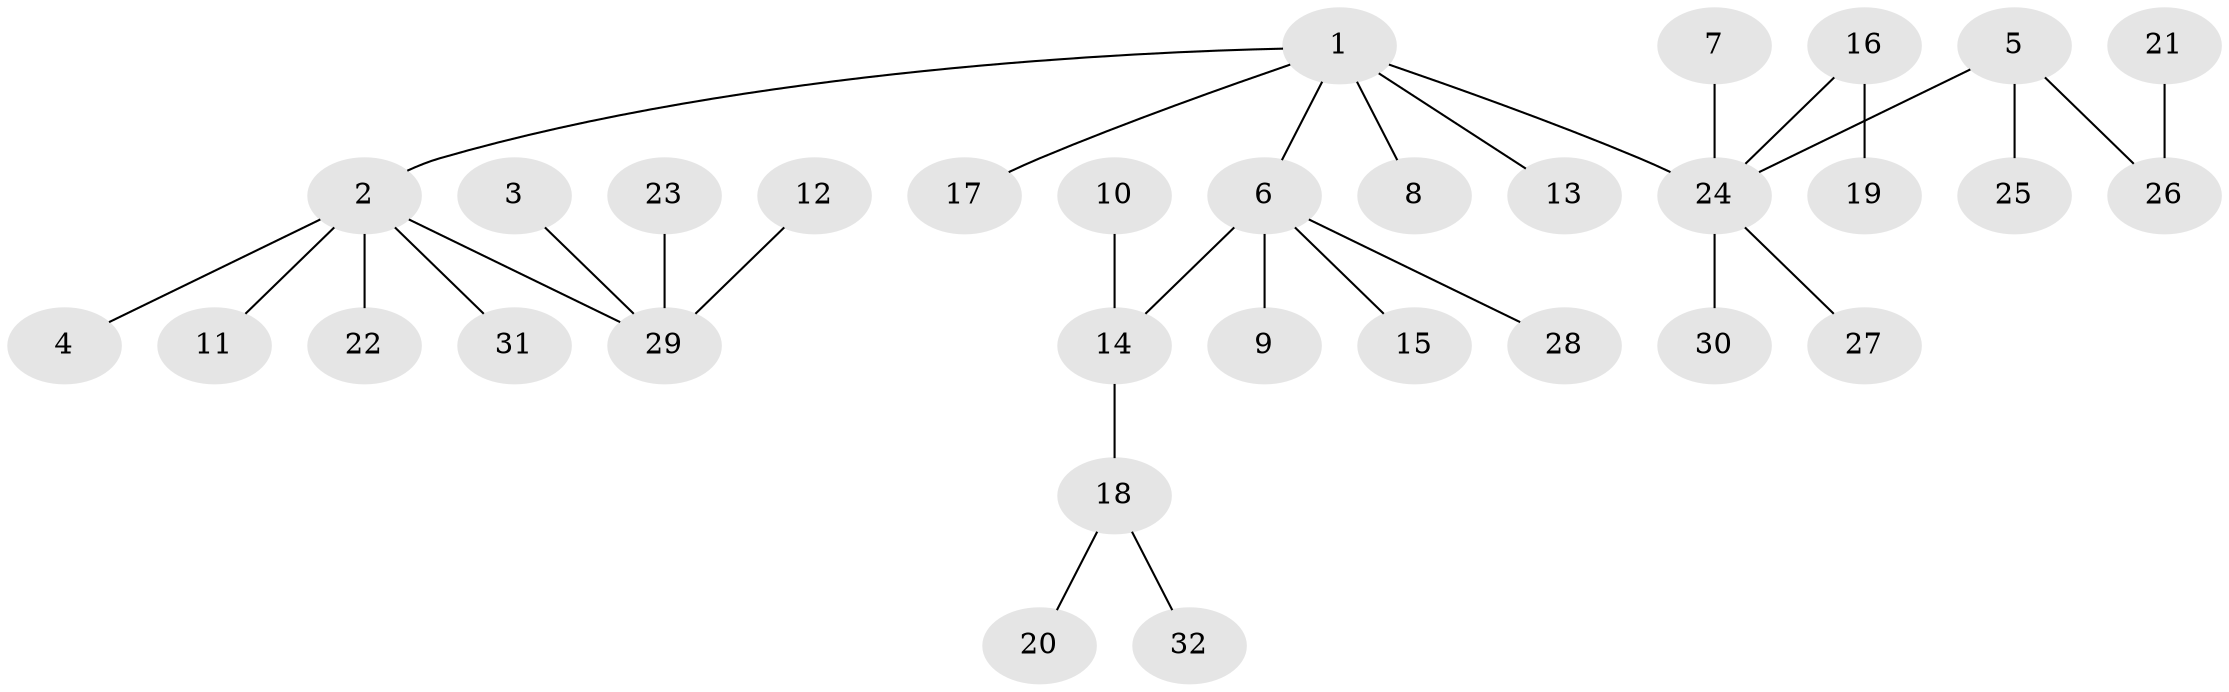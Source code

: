 // original degree distribution, {5: 0.031746031746031744, 7: 0.031746031746031744, 2: 0.23809523809523808, 3: 0.14285714285714285, 1: 0.5238095238095238, 6: 0.015873015873015872, 4: 0.015873015873015872}
// Generated by graph-tools (version 1.1) at 2025/50/03/09/25 03:50:16]
// undirected, 32 vertices, 31 edges
graph export_dot {
graph [start="1"]
  node [color=gray90,style=filled];
  1;
  2;
  3;
  4;
  5;
  6;
  7;
  8;
  9;
  10;
  11;
  12;
  13;
  14;
  15;
  16;
  17;
  18;
  19;
  20;
  21;
  22;
  23;
  24;
  25;
  26;
  27;
  28;
  29;
  30;
  31;
  32;
  1 -- 2 [weight=1.0];
  1 -- 6 [weight=1.0];
  1 -- 8 [weight=1.0];
  1 -- 13 [weight=1.0];
  1 -- 17 [weight=1.0];
  1 -- 24 [weight=1.0];
  2 -- 4 [weight=1.0];
  2 -- 11 [weight=1.0];
  2 -- 22 [weight=1.0];
  2 -- 29 [weight=1.0];
  2 -- 31 [weight=1.0];
  3 -- 29 [weight=1.0];
  5 -- 24 [weight=1.0];
  5 -- 25 [weight=1.0];
  5 -- 26 [weight=1.0];
  6 -- 9 [weight=1.0];
  6 -- 14 [weight=1.0];
  6 -- 15 [weight=1.0];
  6 -- 28 [weight=1.0];
  7 -- 24 [weight=1.0];
  10 -- 14 [weight=1.0];
  12 -- 29 [weight=1.0];
  14 -- 18 [weight=1.0];
  16 -- 19 [weight=1.0];
  16 -- 24 [weight=1.0];
  18 -- 20 [weight=1.0];
  18 -- 32 [weight=1.0];
  21 -- 26 [weight=1.0];
  23 -- 29 [weight=1.0];
  24 -- 27 [weight=1.0];
  24 -- 30 [weight=1.0];
}
